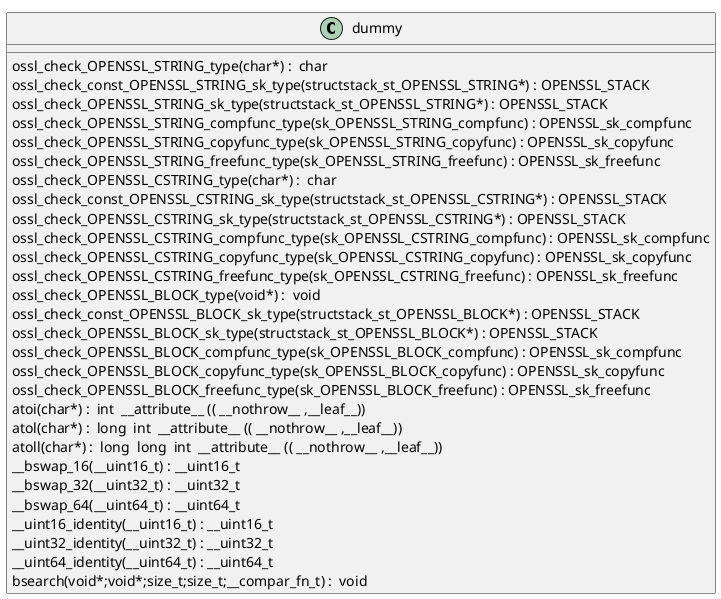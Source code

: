 @startuml
!pragma layout smetana
class dummy {
ossl_check_OPENSSL_STRING_type(char*) :  char  [[[./../../.././qc/crypto/asn1/x_algor.c.html#443]]]
ossl_check_const_OPENSSL_STRING_sk_type(structstack_st_OPENSSL_STRING*) : OPENSSL_STACK [[[./../../.././qc/crypto/asn1/x_algor.c.html#443]]]
ossl_check_OPENSSL_STRING_sk_type(structstack_st_OPENSSL_STRING*) : OPENSSL_STACK [[[./../../.././qc/crypto/asn1/x_algor.c.html#443]]]
ossl_check_OPENSSL_STRING_compfunc_type(sk_OPENSSL_STRING_compfunc) : OPENSSL_sk_compfunc [[[./../../.././qc/crypto/asn1/x_algor.c.html#443]]]
ossl_check_OPENSSL_STRING_copyfunc_type(sk_OPENSSL_STRING_copyfunc) : OPENSSL_sk_copyfunc [[[./../../.././qc/crypto/asn1/x_algor.c.html#443]]]
ossl_check_OPENSSL_STRING_freefunc_type(sk_OPENSSL_STRING_freefunc) : OPENSSL_sk_freefunc [[[./../../.././qc/crypto/asn1/x_algor.c.html#443]]]
ossl_check_OPENSSL_CSTRING_type(char*) :  char  [[[./../../.././qc/crypto/asn1/x_algor.c.html#445]]]
ossl_check_const_OPENSSL_CSTRING_sk_type(structstack_st_OPENSSL_CSTRING*) : OPENSSL_STACK [[[./../../.././qc/crypto/asn1/x_algor.c.html#445]]]
ossl_check_OPENSSL_CSTRING_sk_type(structstack_st_OPENSSL_CSTRING*) : OPENSSL_STACK [[[./../../.././qc/crypto/asn1/x_algor.c.html#445]]]
ossl_check_OPENSSL_CSTRING_compfunc_type(sk_OPENSSL_CSTRING_compfunc) : OPENSSL_sk_compfunc [[[./../../.././qc/crypto/asn1/x_algor.c.html#445]]]
ossl_check_OPENSSL_CSTRING_copyfunc_type(sk_OPENSSL_CSTRING_copyfunc) : OPENSSL_sk_copyfunc [[[./../../.././qc/crypto/asn1/x_algor.c.html#445]]]
ossl_check_OPENSSL_CSTRING_freefunc_type(sk_OPENSSL_CSTRING_freefunc) : OPENSSL_sk_freefunc [[[./../../.././qc/crypto/asn1/x_algor.c.html#445]]]
ossl_check_OPENSSL_BLOCK_type(void*) :  void  [[[./../../.././qc/crypto/asn1/x_algor.c.html#448]]]
ossl_check_const_OPENSSL_BLOCK_sk_type(structstack_st_OPENSSL_BLOCK*) : OPENSSL_STACK [[[./../../.././qc/crypto/asn1/x_algor.c.html#448]]]
ossl_check_OPENSSL_BLOCK_sk_type(structstack_st_OPENSSL_BLOCK*) : OPENSSL_STACK [[[./../../.././qc/crypto/asn1/x_algor.c.html#448]]]
ossl_check_OPENSSL_BLOCK_compfunc_type(sk_OPENSSL_BLOCK_compfunc) : OPENSSL_sk_compfunc [[[./../../.././qc/crypto/asn1/x_algor.c.html#448]]]
ossl_check_OPENSSL_BLOCK_copyfunc_type(sk_OPENSSL_BLOCK_copyfunc) : OPENSSL_sk_copyfunc [[[./../../.././qc/crypto/asn1/x_algor.c.html#448]]]
ossl_check_OPENSSL_BLOCK_freefunc_type(sk_OPENSSL_BLOCK_freefunc) : OPENSSL_sk_freefunc [[[./../../.././qc/crypto/asn1/x_algor.c.html#448]]]
atoi(char*) :  int  __attribute__ (( __nothrow__ ,__leaf__)) [[[./../../.././qc/crypto/asn1/x_algor.c.html#782]]]
atol(char*) :  long  int  __attribute__ (( __nothrow__ ,__leaf__)) [[[./../../.././qc/crypto/asn1/x_algor.c.html#787]]]
atoll(char*) :  long  long  int  __attribute__ (( __nothrow__ ,__leaf__)) [[[./../../.././qc/crypto/asn1/x_algor.c.html#794]]]
__bswap_16(__uint16_t) : __uint16_t [[[./../../.././qc/crypto/asn1/x_algor.c.html#956]]]
__bswap_32(__uint32_t) : __uint32_t [[[./../../.././qc/crypto/asn1/x_algor.c.html#971]]]
__bswap_64(__uint64_t) : __uint64_t [[[./../../.././qc/crypto/asn1/x_algor.c.html#981]]]
__uint16_identity(__uint16_t) : __uint16_t [[[./../../.././qc/crypto/asn1/x_algor.c.html#993]]]
__uint32_identity(__uint32_t) : __uint32_t [[[./../../.././qc/crypto/asn1/x_algor.c.html#999]]]
__uint64_identity(__uint64_t) : __uint64_t [[[./../../.././qc/crypto/asn1/x_algor.c.html#1005]]]
bsearch(void*;void*;size_t;size_t;__compar_fn_t) :  void  [[[./../../.././qc/crypto/asn1/x_algor.c.html#1673]]]
} 
@enduml
